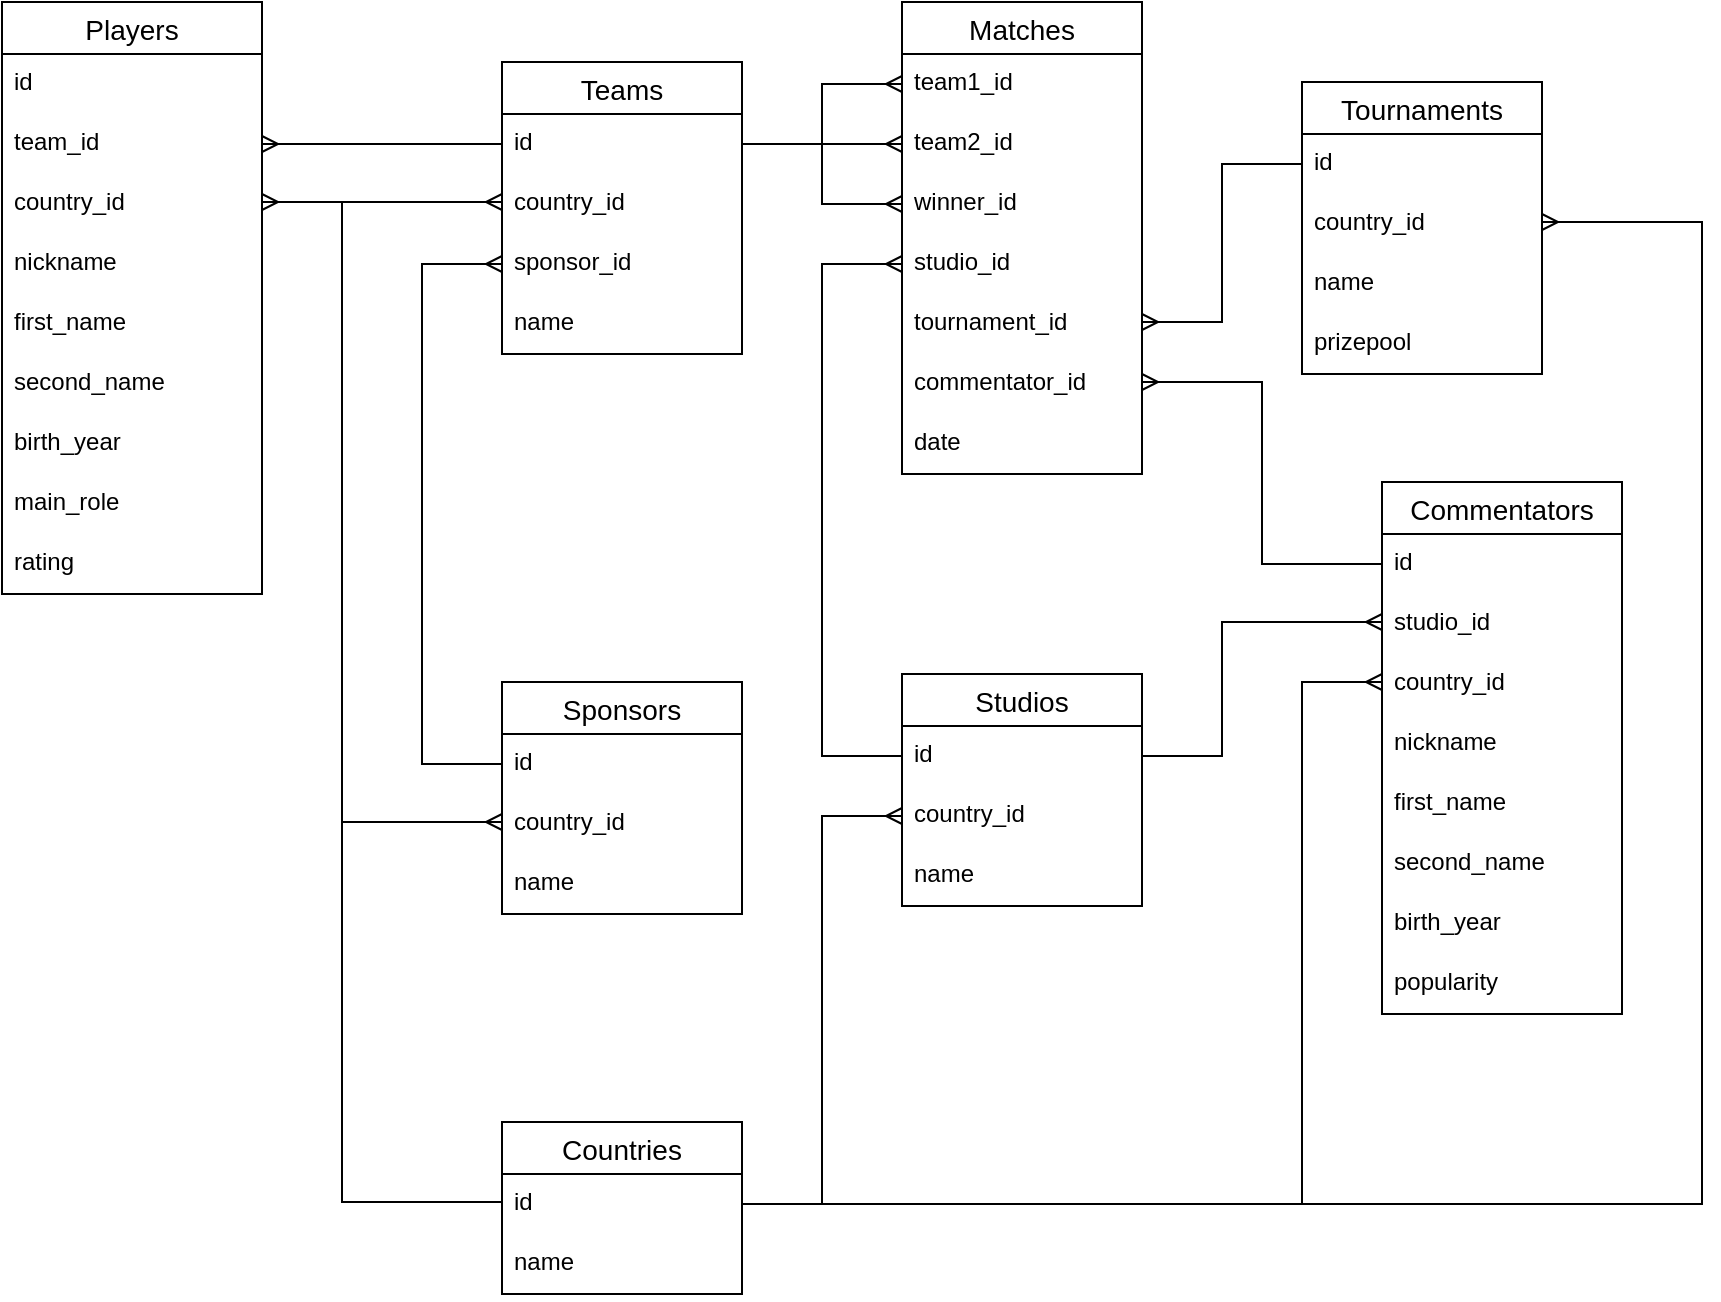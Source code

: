 <mxfile version="17.2.5" type="device"><diagram id="zjkPYd_vIy5yPjEXHrSp" name="Страница 1"><mxGraphModel dx="1722" dy="654" grid="1" gridSize="10" guides="1" tooltips="1" connect="1" arrows="1" fold="1" page="1" pageScale="1" pageWidth="827" pageHeight="1169" math="0" shadow="0"><root><mxCell id="0"/><mxCell id="1" parent="0"/><mxCell id="rYsXOxJ7zZTHQz7jz_TV-1" value="Players" style="swimlane;fontStyle=0;childLayout=stackLayout;horizontal=1;startSize=26;horizontalStack=0;resizeParent=1;resizeParentMax=0;resizeLast=0;collapsible=1;marginBottom=0;align=center;fontSize=14;" vertex="1" parent="1"><mxGeometry x="-570" y="240" width="130" height="296" as="geometry"/></mxCell><mxCell id="rYsXOxJ7zZTHQz7jz_TV-2" value="id" style="text;strokeColor=none;fillColor=none;spacingLeft=4;spacingRight=4;overflow=hidden;rotatable=0;points=[[0,0.5],[1,0.5]];portConstraint=eastwest;fontSize=12;" vertex="1" parent="rYsXOxJ7zZTHQz7jz_TV-1"><mxGeometry y="26" width="130" height="30" as="geometry"/></mxCell><mxCell id="rYsXOxJ7zZTHQz7jz_TV-3" value="team_id" style="text;strokeColor=none;fillColor=none;spacingLeft=4;spacingRight=4;overflow=hidden;rotatable=0;points=[[0,0.5],[1,0.5]];portConstraint=eastwest;fontSize=12;" vertex="1" parent="rYsXOxJ7zZTHQz7jz_TV-1"><mxGeometry y="56" width="130" height="30" as="geometry"/></mxCell><mxCell id="rYsXOxJ7zZTHQz7jz_TV-4" value="country_id" style="text;strokeColor=none;fillColor=none;spacingLeft=4;spacingRight=4;overflow=hidden;rotatable=0;points=[[0,0.5],[1,0.5]];portConstraint=eastwest;fontSize=12;" vertex="1" parent="rYsXOxJ7zZTHQz7jz_TV-1"><mxGeometry y="86" width="130" height="30" as="geometry"/></mxCell><mxCell id="rYsXOxJ7zZTHQz7jz_TV-5" value="nickname" style="text;strokeColor=none;fillColor=none;spacingLeft=4;spacingRight=4;overflow=hidden;rotatable=0;points=[[0,0.5],[1,0.5]];portConstraint=eastwest;fontSize=12;" vertex="1" parent="rYsXOxJ7zZTHQz7jz_TV-1"><mxGeometry y="116" width="130" height="30" as="geometry"/></mxCell><mxCell id="rYsXOxJ7zZTHQz7jz_TV-6" value="first_name" style="text;strokeColor=none;fillColor=none;spacingLeft=4;spacingRight=4;overflow=hidden;rotatable=0;points=[[0,0.5],[1,0.5]];portConstraint=eastwest;fontSize=12;" vertex="1" parent="rYsXOxJ7zZTHQz7jz_TV-1"><mxGeometry y="146" width="130" height="30" as="geometry"/></mxCell><mxCell id="rYsXOxJ7zZTHQz7jz_TV-7" value="second_name" style="text;strokeColor=none;fillColor=none;spacingLeft=4;spacingRight=4;overflow=hidden;rotatable=0;points=[[0,0.5],[1,0.5]];portConstraint=eastwest;fontSize=12;" vertex="1" parent="rYsXOxJ7zZTHQz7jz_TV-1"><mxGeometry y="176" width="130" height="30" as="geometry"/></mxCell><mxCell id="rYsXOxJ7zZTHQz7jz_TV-8" value="birth_year" style="text;strokeColor=none;fillColor=none;spacingLeft=4;spacingRight=4;overflow=hidden;rotatable=0;points=[[0,0.5],[1,0.5]];portConstraint=eastwest;fontSize=12;" vertex="1" parent="rYsXOxJ7zZTHQz7jz_TV-1"><mxGeometry y="206" width="130" height="30" as="geometry"/></mxCell><mxCell id="rYsXOxJ7zZTHQz7jz_TV-12" value="main_role" style="text;strokeColor=none;fillColor=none;spacingLeft=4;spacingRight=4;overflow=hidden;rotatable=0;points=[[0,0.5],[1,0.5]];portConstraint=eastwest;fontSize=12;" vertex="1" parent="rYsXOxJ7zZTHQz7jz_TV-1"><mxGeometry y="236" width="130" height="30" as="geometry"/></mxCell><mxCell id="rYsXOxJ7zZTHQz7jz_TV-13" value="rating" style="text;strokeColor=none;fillColor=none;spacingLeft=4;spacingRight=4;overflow=hidden;rotatable=0;points=[[0,0.5],[1,0.5]];portConstraint=eastwest;fontSize=12;" vertex="1" parent="rYsXOxJ7zZTHQz7jz_TV-1"><mxGeometry y="266" width="130" height="30" as="geometry"/></mxCell><mxCell id="rYsXOxJ7zZTHQz7jz_TV-14" value="Teams" style="swimlane;fontStyle=0;childLayout=stackLayout;horizontal=1;startSize=26;horizontalStack=0;resizeParent=1;resizeParentMax=0;resizeLast=0;collapsible=1;marginBottom=0;align=center;fontSize=14;" vertex="1" parent="1"><mxGeometry x="-320" y="270" width="120" height="146" as="geometry"/></mxCell><mxCell id="rYsXOxJ7zZTHQz7jz_TV-15" value="id" style="text;strokeColor=none;fillColor=none;spacingLeft=4;spacingRight=4;overflow=hidden;rotatable=0;points=[[0,0.5],[1,0.5]];portConstraint=eastwest;fontSize=12;" vertex="1" parent="rYsXOxJ7zZTHQz7jz_TV-14"><mxGeometry y="26" width="120" height="30" as="geometry"/></mxCell><mxCell id="rYsXOxJ7zZTHQz7jz_TV-16" value="country_id" style="text;strokeColor=none;fillColor=none;spacingLeft=4;spacingRight=4;overflow=hidden;rotatable=0;points=[[0,0.5],[1,0.5]];portConstraint=eastwest;fontSize=12;" vertex="1" parent="rYsXOxJ7zZTHQz7jz_TV-14"><mxGeometry y="56" width="120" height="30" as="geometry"/></mxCell><mxCell id="rYsXOxJ7zZTHQz7jz_TV-17" value="sponsor_id" style="text;strokeColor=none;fillColor=none;spacingLeft=4;spacingRight=4;overflow=hidden;rotatable=0;points=[[0,0.5],[1,0.5]];portConstraint=eastwest;fontSize=12;" vertex="1" parent="rYsXOxJ7zZTHQz7jz_TV-14"><mxGeometry y="86" width="120" height="30" as="geometry"/></mxCell><mxCell id="rYsXOxJ7zZTHQz7jz_TV-18" value="name" style="text;strokeColor=none;fillColor=none;spacingLeft=4;spacingRight=4;overflow=hidden;rotatable=0;points=[[0,0.5],[1,0.5]];portConstraint=eastwest;fontSize=12;" vertex="1" parent="rYsXOxJ7zZTHQz7jz_TV-14"><mxGeometry y="116" width="120" height="30" as="geometry"/></mxCell><mxCell id="rYsXOxJ7zZTHQz7jz_TV-25" style="edgeStyle=orthogonalEdgeStyle;rounded=0;orthogonalLoop=1;jettySize=auto;html=1;startArrow=none;startFill=0;endArrow=ERmany;endFill=0;exitX=0;exitY=0.5;exitDx=0;exitDy=0;" edge="1" parent="1" source="rYsXOxJ7zZTHQz7jz_TV-15" target="rYsXOxJ7zZTHQz7jz_TV-3"><mxGeometry relative="1" as="geometry"><mxPoint x="-530" y="60" as="sourcePoint"/><mxPoint x="-420" y="320" as="targetPoint"/><Array as="points"><mxPoint x="-380" y="311"/><mxPoint x="-380" y="311"/></Array></mxGeometry></mxCell><mxCell id="rYsXOxJ7zZTHQz7jz_TV-36" value="Sponsors" style="swimlane;fontStyle=0;childLayout=stackLayout;horizontal=1;startSize=26;horizontalStack=0;resizeParent=1;resizeParentMax=0;resizeLast=0;collapsible=1;marginBottom=0;align=center;fontSize=14;" vertex="1" parent="1"><mxGeometry x="-320" y="580" width="120" height="116" as="geometry"/></mxCell><mxCell id="rYsXOxJ7zZTHQz7jz_TV-37" value="id" style="text;strokeColor=none;fillColor=none;spacingLeft=4;spacingRight=4;overflow=hidden;rotatable=0;points=[[0,0.5],[1,0.5]];portConstraint=eastwest;fontSize=12;" vertex="1" parent="rYsXOxJ7zZTHQz7jz_TV-36"><mxGeometry y="26" width="120" height="30" as="geometry"/></mxCell><mxCell id="rYsXOxJ7zZTHQz7jz_TV-38" value="country_id" style="text;strokeColor=none;fillColor=none;spacingLeft=4;spacingRight=4;overflow=hidden;rotatable=0;points=[[0,0.5],[1,0.5]];portConstraint=eastwest;fontSize=12;" vertex="1" parent="rYsXOxJ7zZTHQz7jz_TV-36"><mxGeometry y="56" width="120" height="30" as="geometry"/></mxCell><mxCell id="rYsXOxJ7zZTHQz7jz_TV-46" value="name" style="text;strokeColor=none;fillColor=none;spacingLeft=4;spacingRight=4;overflow=hidden;rotatable=0;points=[[0,0.5],[1,0.5]];portConstraint=eastwest;fontSize=12;" vertex="1" parent="rYsXOxJ7zZTHQz7jz_TV-36"><mxGeometry y="86" width="120" height="30" as="geometry"/></mxCell><mxCell id="rYsXOxJ7zZTHQz7jz_TV-47" style="edgeStyle=orthogonalEdgeStyle;rounded=0;orthogonalLoop=1;jettySize=auto;html=1;startArrow=none;startFill=0;endArrow=ERmany;endFill=0;" edge="1" parent="1" source="rYsXOxJ7zZTHQz7jz_TV-37" target="rYsXOxJ7zZTHQz7jz_TV-17"><mxGeometry relative="1" as="geometry"><mxPoint x="-320" y="520.0" as="sourcePoint"/><mxPoint x="-480" y="520.0" as="targetPoint"/><Array as="points"><mxPoint x="-360" y="621"/><mxPoint x="-360" y="371"/></Array></mxGeometry></mxCell><mxCell id="rYsXOxJ7zZTHQz7jz_TV-48" value="Countries" style="swimlane;fontStyle=0;childLayout=stackLayout;horizontal=1;startSize=26;horizontalStack=0;resizeParent=1;resizeParentMax=0;resizeLast=0;collapsible=1;marginBottom=0;align=center;fontSize=14;" vertex="1" parent="1"><mxGeometry x="-320" y="800" width="120" height="86" as="geometry"/></mxCell><mxCell id="rYsXOxJ7zZTHQz7jz_TV-49" value="id" style="text;strokeColor=none;fillColor=none;spacingLeft=4;spacingRight=4;overflow=hidden;rotatable=0;points=[[0,0.5],[1,0.5]];portConstraint=eastwest;fontSize=12;" vertex="1" parent="rYsXOxJ7zZTHQz7jz_TV-48"><mxGeometry y="26" width="120" height="30" as="geometry"/></mxCell><mxCell id="rYsXOxJ7zZTHQz7jz_TV-51" value="name" style="text;strokeColor=none;fillColor=none;spacingLeft=4;spacingRight=4;overflow=hidden;rotatable=0;points=[[0,0.5],[1,0.5]];portConstraint=eastwest;fontSize=12;" vertex="1" parent="rYsXOxJ7zZTHQz7jz_TV-48"><mxGeometry y="56" width="120" height="30" as="geometry"/></mxCell><mxCell id="rYsXOxJ7zZTHQz7jz_TV-52" style="edgeStyle=orthogonalEdgeStyle;rounded=0;orthogonalLoop=1;jettySize=auto;html=1;startArrow=none;startFill=0;endArrow=ERmany;endFill=0;exitX=0;exitY=0.5;exitDx=0;exitDy=0;" edge="1" parent="1" source="rYsXOxJ7zZTHQz7jz_TV-49" target="rYsXOxJ7zZTHQz7jz_TV-4"><mxGeometry relative="1" as="geometry"><mxPoint x="-547" y="760.0" as="sourcePoint"/><mxPoint x="-707" y="760.0" as="targetPoint"/><Array as="points"><mxPoint x="-400" y="840"/><mxPoint x="-400" y="340"/></Array></mxGeometry></mxCell><mxCell id="rYsXOxJ7zZTHQz7jz_TV-54" style="edgeStyle=orthogonalEdgeStyle;rounded=0;orthogonalLoop=1;jettySize=auto;html=1;startArrow=none;startFill=0;endArrow=ERmany;endFill=0;" edge="1" parent="1" source="rYsXOxJ7zZTHQz7jz_TV-49" target="rYsXOxJ7zZTHQz7jz_TV-38"><mxGeometry relative="1" as="geometry"><mxPoint x="-450" y="850" as="sourcePoint"/><mxPoint x="-480" y="331.0" as="targetPoint"/><Array as="points"><mxPoint x="-400" y="840"/><mxPoint x="-400" y="650"/></Array></mxGeometry></mxCell><mxCell id="rYsXOxJ7zZTHQz7jz_TV-55" style="edgeStyle=orthogonalEdgeStyle;rounded=0;orthogonalLoop=1;jettySize=auto;html=1;startArrow=none;startFill=0;endArrow=ERmany;endFill=0;" edge="1" parent="1" source="rYsXOxJ7zZTHQz7jz_TV-49" target="rYsXOxJ7zZTHQz7jz_TV-16"><mxGeometry relative="1" as="geometry"><mxPoint x="-450" y="850" as="sourcePoint"/><mxPoint x="-470" y="341.0" as="targetPoint"/><Array as="points"><mxPoint x="-400" y="840"/><mxPoint x="-400" y="340"/></Array></mxGeometry></mxCell><mxCell id="rYsXOxJ7zZTHQz7jz_TV-56" value="Studios" style="swimlane;fontStyle=0;childLayout=stackLayout;horizontal=1;startSize=26;horizontalStack=0;resizeParent=1;resizeParentMax=0;resizeLast=0;collapsible=1;marginBottom=0;align=center;fontSize=14;" vertex="1" parent="1"><mxGeometry x="-120" y="576" width="120" height="116" as="geometry"/></mxCell><mxCell id="rYsXOxJ7zZTHQz7jz_TV-57" value="id" style="text;strokeColor=none;fillColor=none;spacingLeft=4;spacingRight=4;overflow=hidden;rotatable=0;points=[[0,0.5],[1,0.5]];portConstraint=eastwest;fontSize=12;" vertex="1" parent="rYsXOxJ7zZTHQz7jz_TV-56"><mxGeometry y="26" width="120" height="30" as="geometry"/></mxCell><mxCell id="rYsXOxJ7zZTHQz7jz_TV-58" value="country_id" style="text;strokeColor=none;fillColor=none;spacingLeft=4;spacingRight=4;overflow=hidden;rotatable=0;points=[[0,0.5],[1,0.5]];portConstraint=eastwest;fontSize=12;" vertex="1" parent="rYsXOxJ7zZTHQz7jz_TV-56"><mxGeometry y="56" width="120" height="30" as="geometry"/></mxCell><mxCell id="rYsXOxJ7zZTHQz7jz_TV-60" value="name" style="text;strokeColor=none;fillColor=none;spacingLeft=4;spacingRight=4;overflow=hidden;rotatable=0;points=[[0,0.5],[1,0.5]];portConstraint=eastwest;fontSize=12;" vertex="1" parent="rYsXOxJ7zZTHQz7jz_TV-56"><mxGeometry y="86" width="120" height="30" as="geometry"/></mxCell><mxCell id="rYsXOxJ7zZTHQz7jz_TV-61" style="edgeStyle=orthogonalEdgeStyle;rounded=0;orthogonalLoop=1;jettySize=auto;html=1;startArrow=none;startFill=0;endArrow=ERmany;endFill=0;" edge="1" parent="1" source="rYsXOxJ7zZTHQz7jz_TV-49" target="rYsXOxJ7zZTHQz7jz_TV-58"><mxGeometry relative="1" as="geometry"><mxPoint x="20" y="740" as="sourcePoint"/><mxPoint x="-140" y="740" as="targetPoint"/></mxGeometry></mxCell><mxCell id="rYsXOxJ7zZTHQz7jz_TV-62" value="Commentators" style="swimlane;fontStyle=0;childLayout=stackLayout;horizontal=1;startSize=26;horizontalStack=0;resizeParent=1;resizeParentMax=0;resizeLast=0;collapsible=1;marginBottom=0;align=center;fontSize=14;" vertex="1" parent="1"><mxGeometry x="120" y="480" width="120" height="266" as="geometry"/></mxCell><mxCell id="rYsXOxJ7zZTHQz7jz_TV-63" value="id" style="text;strokeColor=none;fillColor=none;spacingLeft=4;spacingRight=4;overflow=hidden;rotatable=0;points=[[0,0.5],[1,0.5]];portConstraint=eastwest;fontSize=12;" vertex="1" parent="rYsXOxJ7zZTHQz7jz_TV-62"><mxGeometry y="26" width="120" height="30" as="geometry"/></mxCell><mxCell id="rYsXOxJ7zZTHQz7jz_TV-64" value="studio_id" style="text;strokeColor=none;fillColor=none;spacingLeft=4;spacingRight=4;overflow=hidden;rotatable=0;points=[[0,0.5],[1,0.5]];portConstraint=eastwest;fontSize=12;" vertex="1" parent="rYsXOxJ7zZTHQz7jz_TV-62"><mxGeometry y="56" width="120" height="30" as="geometry"/></mxCell><mxCell id="rYsXOxJ7zZTHQz7jz_TV-65" value="country_id" style="text;strokeColor=none;fillColor=none;spacingLeft=4;spacingRight=4;overflow=hidden;rotatable=0;points=[[0,0.5],[1,0.5]];portConstraint=eastwest;fontSize=12;" vertex="1" parent="rYsXOxJ7zZTHQz7jz_TV-62"><mxGeometry y="86" width="120" height="30" as="geometry"/></mxCell><mxCell id="rYsXOxJ7zZTHQz7jz_TV-66" value="nickname" style="text;strokeColor=none;fillColor=none;spacingLeft=4;spacingRight=4;overflow=hidden;rotatable=0;points=[[0,0.5],[1,0.5]];portConstraint=eastwest;fontSize=12;" vertex="1" parent="rYsXOxJ7zZTHQz7jz_TV-62"><mxGeometry y="116" width="120" height="30" as="geometry"/></mxCell><mxCell id="rYsXOxJ7zZTHQz7jz_TV-67" value="first_name" style="text;strokeColor=none;fillColor=none;spacingLeft=4;spacingRight=4;overflow=hidden;rotatable=0;points=[[0,0.5],[1,0.5]];portConstraint=eastwest;fontSize=12;" vertex="1" parent="rYsXOxJ7zZTHQz7jz_TV-62"><mxGeometry y="146" width="120" height="30" as="geometry"/></mxCell><mxCell id="rYsXOxJ7zZTHQz7jz_TV-68" value="second_name" style="text;strokeColor=none;fillColor=none;spacingLeft=4;spacingRight=4;overflow=hidden;rotatable=0;points=[[0,0.5],[1,0.5]];portConstraint=eastwest;fontSize=12;" vertex="1" parent="rYsXOxJ7zZTHQz7jz_TV-62"><mxGeometry y="176" width="120" height="30" as="geometry"/></mxCell><mxCell id="rYsXOxJ7zZTHQz7jz_TV-69" value="birth_year" style="text;strokeColor=none;fillColor=none;spacingLeft=4;spacingRight=4;overflow=hidden;rotatable=0;points=[[0,0.5],[1,0.5]];portConstraint=eastwest;fontSize=12;" vertex="1" parent="rYsXOxJ7zZTHQz7jz_TV-62"><mxGeometry y="206" width="120" height="30" as="geometry"/></mxCell><mxCell id="rYsXOxJ7zZTHQz7jz_TV-70" value="popularity" style="text;strokeColor=none;fillColor=none;spacingLeft=4;spacingRight=4;overflow=hidden;rotatable=0;points=[[0,0.5],[1,0.5]];portConstraint=eastwest;fontSize=12;" vertex="1" parent="rYsXOxJ7zZTHQz7jz_TV-62"><mxGeometry y="236" width="120" height="30" as="geometry"/></mxCell><mxCell id="rYsXOxJ7zZTHQz7jz_TV-77" value="Matches" style="swimlane;fontStyle=0;childLayout=stackLayout;horizontal=1;startSize=26;horizontalStack=0;resizeParent=1;resizeParentMax=0;resizeLast=0;collapsible=1;marginBottom=0;align=center;fontSize=14;" vertex="1" parent="1"><mxGeometry x="-120" y="240" width="120" height="236" as="geometry"/></mxCell><mxCell id="rYsXOxJ7zZTHQz7jz_TV-78" value="team1_id" style="text;strokeColor=none;fillColor=none;spacingLeft=4;spacingRight=4;overflow=hidden;rotatable=0;points=[[0,0.5],[1,0.5]];portConstraint=eastwest;fontSize=12;" vertex="1" parent="rYsXOxJ7zZTHQz7jz_TV-77"><mxGeometry y="26" width="120" height="30" as="geometry"/></mxCell><mxCell id="rYsXOxJ7zZTHQz7jz_TV-79" value="team2_id" style="text;strokeColor=none;fillColor=none;spacingLeft=4;spacingRight=4;overflow=hidden;rotatable=0;points=[[0,0.5],[1,0.5]];portConstraint=eastwest;fontSize=12;" vertex="1" parent="rYsXOxJ7zZTHQz7jz_TV-77"><mxGeometry y="56" width="120" height="30" as="geometry"/></mxCell><mxCell id="rYsXOxJ7zZTHQz7jz_TV-80" value="winner_id" style="text;strokeColor=none;fillColor=none;spacingLeft=4;spacingRight=4;overflow=hidden;rotatable=0;points=[[0,0.5],[1,0.5]];portConstraint=eastwest;fontSize=12;" vertex="1" parent="rYsXOxJ7zZTHQz7jz_TV-77"><mxGeometry y="86" width="120" height="30" as="geometry"/></mxCell><mxCell id="rYsXOxJ7zZTHQz7jz_TV-81" value="studio_id" style="text;strokeColor=none;fillColor=none;spacingLeft=4;spacingRight=4;overflow=hidden;rotatable=0;points=[[0,0.5],[1,0.5]];portConstraint=eastwest;fontSize=12;" vertex="1" parent="rYsXOxJ7zZTHQz7jz_TV-77"><mxGeometry y="116" width="120" height="30" as="geometry"/></mxCell><mxCell id="rYsXOxJ7zZTHQz7jz_TV-83" value="tournament_id" style="text;strokeColor=none;fillColor=none;spacingLeft=4;spacingRight=4;overflow=hidden;rotatable=0;points=[[0,0.5],[1,0.5]];portConstraint=eastwest;fontSize=12;" vertex="1" parent="rYsXOxJ7zZTHQz7jz_TV-77"><mxGeometry y="146" width="120" height="30" as="geometry"/></mxCell><mxCell id="rYsXOxJ7zZTHQz7jz_TV-82" value="commentator_id" style="text;strokeColor=none;fillColor=none;spacingLeft=4;spacingRight=4;overflow=hidden;rotatable=0;points=[[0,0.5],[1,0.5]];portConstraint=eastwest;fontSize=12;" vertex="1" parent="rYsXOxJ7zZTHQz7jz_TV-77"><mxGeometry y="176" width="120" height="30" as="geometry"/></mxCell><mxCell id="rYsXOxJ7zZTHQz7jz_TV-84" value="date" style="text;strokeColor=none;fillColor=none;spacingLeft=4;spacingRight=4;overflow=hidden;rotatable=0;points=[[0,0.5],[1,0.5]];portConstraint=eastwest;fontSize=12;" vertex="1" parent="rYsXOxJ7zZTHQz7jz_TV-77"><mxGeometry y="206" width="120" height="30" as="geometry"/></mxCell><mxCell id="rYsXOxJ7zZTHQz7jz_TV-89" style="edgeStyle=orthogonalEdgeStyle;rounded=0;orthogonalLoop=1;jettySize=auto;html=1;startArrow=none;startFill=0;endArrow=ERmany;endFill=0;" edge="1" parent="1" source="rYsXOxJ7zZTHQz7jz_TV-57" target="rYsXOxJ7zZTHQz7jz_TV-81"><mxGeometry relative="1" as="geometry"><mxPoint x="-160" y="331.0" as="sourcePoint"/><mxPoint x="-30" y="301.0" as="targetPoint"/><Array as="points"><mxPoint x="-160" y="617"/><mxPoint x="-160" y="371"/></Array></mxGeometry></mxCell><mxCell id="rYsXOxJ7zZTHQz7jz_TV-92" value="Tournaments" style="swimlane;fontStyle=0;childLayout=stackLayout;horizontal=1;startSize=26;horizontalStack=0;resizeParent=1;resizeParentMax=0;resizeLast=0;collapsible=1;marginBottom=0;align=center;fontSize=14;" vertex="1" parent="1"><mxGeometry x="80" y="280" width="120" height="146" as="geometry"/></mxCell><mxCell id="rYsXOxJ7zZTHQz7jz_TV-93" value="id" style="text;strokeColor=none;fillColor=none;spacingLeft=4;spacingRight=4;overflow=hidden;rotatable=0;points=[[0,0.5],[1,0.5]];portConstraint=eastwest;fontSize=12;" vertex="1" parent="rYsXOxJ7zZTHQz7jz_TV-92"><mxGeometry y="26" width="120" height="30" as="geometry"/></mxCell><mxCell id="rYsXOxJ7zZTHQz7jz_TV-94" value="country_id" style="text;strokeColor=none;fillColor=none;spacingLeft=4;spacingRight=4;overflow=hidden;rotatable=0;points=[[0,0.5],[1,0.5]];portConstraint=eastwest;fontSize=12;" vertex="1" parent="rYsXOxJ7zZTHQz7jz_TV-92"><mxGeometry y="56" width="120" height="30" as="geometry"/></mxCell><mxCell id="rYsXOxJ7zZTHQz7jz_TV-95" value="name" style="text;strokeColor=none;fillColor=none;spacingLeft=4;spacingRight=4;overflow=hidden;rotatable=0;points=[[0,0.5],[1,0.5]];portConstraint=eastwest;fontSize=12;" vertex="1" parent="rYsXOxJ7zZTHQz7jz_TV-92"><mxGeometry y="86" width="120" height="30" as="geometry"/></mxCell><mxCell id="rYsXOxJ7zZTHQz7jz_TV-96" value="prizepool" style="text;strokeColor=none;fillColor=none;spacingLeft=4;spacingRight=4;overflow=hidden;rotatable=0;points=[[0,0.5],[1,0.5]];portConstraint=eastwest;fontSize=12;" vertex="1" parent="rYsXOxJ7zZTHQz7jz_TV-92"><mxGeometry y="116" width="120" height="30" as="geometry"/></mxCell><mxCell id="rYsXOxJ7zZTHQz7jz_TV-101" style="edgeStyle=orthogonalEdgeStyle;rounded=0;orthogonalLoop=1;jettySize=auto;html=1;startArrow=none;startFill=0;endArrow=ERmany;endFill=0;" edge="1" parent="1" source="rYsXOxJ7zZTHQz7jz_TV-49" target="rYsXOxJ7zZTHQz7jz_TV-94"><mxGeometry relative="1" as="geometry"><mxPoint x="-160" y="861.111" as="sourcePoint"/><mxPoint x="250" y="601.111" as="targetPoint"/><Array as="points"><mxPoint x="280" y="841"/><mxPoint x="280" y="350"/></Array></mxGeometry></mxCell><mxCell id="rYsXOxJ7zZTHQz7jz_TV-106" style="edgeStyle=orthogonalEdgeStyle;rounded=0;orthogonalLoop=1;jettySize=auto;html=1;startArrow=none;startFill=0;endArrow=ERmany;endFill=0;" edge="1" parent="1" source="rYsXOxJ7zZTHQz7jz_TV-93" target="rYsXOxJ7zZTHQz7jz_TV-83"><mxGeometry relative="1" as="geometry"><mxPoint x="220" y="390.0" as="sourcePoint"/><mxPoint x="60" y="390.0" as="targetPoint"/><Array as="points"><mxPoint x="40" y="321"/><mxPoint x="40" y="400"/></Array></mxGeometry></mxCell><mxCell id="rYsXOxJ7zZTHQz7jz_TV-107" style="edgeStyle=orthogonalEdgeStyle;rounded=0;orthogonalLoop=1;jettySize=auto;html=1;startArrow=none;startFill=0;endArrow=ERmany;endFill=0;" edge="1" parent="1" source="rYsXOxJ7zZTHQz7jz_TV-63" target="rYsXOxJ7zZTHQz7jz_TV-82"><mxGeometry relative="1" as="geometry"><mxPoint x="170" y="241.0" as="sourcePoint"/><mxPoint x="50" y="361.0" as="targetPoint"/><Array as="points"><mxPoint x="60" y="521"/><mxPoint x="60" y="430"/></Array></mxGeometry></mxCell><mxCell id="rYsXOxJ7zZTHQz7jz_TV-108" style="edgeStyle=orthogonalEdgeStyle;rounded=0;orthogonalLoop=1;jettySize=auto;html=1;startArrow=none;startFill=0;endArrow=ERmany;endFill=0;" edge="1" parent="1" source="rYsXOxJ7zZTHQz7jz_TV-15" target="rYsXOxJ7zZTHQz7jz_TV-79"><mxGeometry relative="1" as="geometry"><mxPoint x="-310" y="321" as="sourcePoint"/><mxPoint x="-430" y="321" as="targetPoint"/><Array as="points"/></mxGeometry></mxCell><mxCell id="rYsXOxJ7zZTHQz7jz_TV-109" style="edgeStyle=orthogonalEdgeStyle;rounded=0;orthogonalLoop=1;jettySize=auto;html=1;startArrow=none;startFill=0;endArrow=ERmany;endFill=0;" edge="1" parent="1" source="rYsXOxJ7zZTHQz7jz_TV-15" target="rYsXOxJ7zZTHQz7jz_TV-78"><mxGeometry relative="1" as="geometry"><mxPoint x="-190" y="321" as="sourcePoint"/><mxPoint x="-30" y="321" as="targetPoint"/><Array as="points"/></mxGeometry></mxCell><mxCell id="rYsXOxJ7zZTHQz7jz_TV-110" style="edgeStyle=orthogonalEdgeStyle;rounded=0;orthogonalLoop=1;jettySize=auto;html=1;startArrow=none;startFill=0;endArrow=ERmany;endFill=0;" edge="1" parent="1" source="rYsXOxJ7zZTHQz7jz_TV-15" target="rYsXOxJ7zZTHQz7jz_TV-80"><mxGeometry relative="1" as="geometry"><mxPoint x="-180" y="331" as="sourcePoint"/><mxPoint x="-20" y="331" as="targetPoint"/><Array as="points"/></mxGeometry></mxCell><mxCell id="rYsXOxJ7zZTHQz7jz_TV-111" style="edgeStyle=orthogonalEdgeStyle;rounded=0;orthogonalLoop=1;jettySize=auto;html=1;startArrow=none;startFill=0;endArrow=ERmany;endFill=0;" edge="1" parent="1" source="rYsXOxJ7zZTHQz7jz_TV-57" target="rYsXOxJ7zZTHQz7jz_TV-64"><mxGeometry relative="1" as="geometry"><mxPoint x="-270" y="321" as="sourcePoint"/><mxPoint x="-110" y="321" as="targetPoint"/><Array as="points"><mxPoint x="40" y="617"/><mxPoint x="40" y="550"/></Array></mxGeometry></mxCell><mxCell id="rYsXOxJ7zZTHQz7jz_TV-112" style="edgeStyle=orthogonalEdgeStyle;rounded=0;orthogonalLoop=1;jettySize=auto;html=1;startArrow=none;startFill=0;endArrow=ERmany;endFill=0;" edge="1" parent="1" source="rYsXOxJ7zZTHQz7jz_TV-49" target="rYsXOxJ7zZTHQz7jz_TV-65"><mxGeometry relative="1" as="geometry"><mxPoint x="-180" y="331" as="sourcePoint"/><mxPoint x="-20" y="331" as="targetPoint"/><Array as="points"><mxPoint x="80" y="841"/><mxPoint x="80" y="580"/></Array></mxGeometry></mxCell></root></mxGraphModel></diagram></mxfile>
